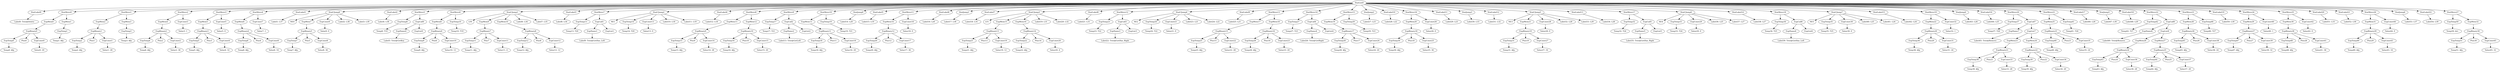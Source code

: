 digraph {
	ordering = out;
	ExpMem32 -> ExpBinary30;
	ExpBinary30 -> ExpTemp51;
	ExpBinary30 -> Plus30;
	ExpBinary30 -> ExpConst45;
	ExpTemp50 -> "Temp50: $rv";
	ExpConst44 -> "Value44: 0";
	ExpMem31 -> ExpBinary29;
	ExpConst43 -> "Value43: 16";
	StatLabel21 -> "Label52: L36";
	StatMove25 -> ExpMem30;
	StatMove25 -> ExpConst42;
	ExpMem30 -> ExpBinary28;
	ExpBinary28 -> ExpTemp48;
	ExpBinary28 -> Plus28;
	ExpBinary28 -> ExpConst41;
	ExpTemp48 -> "Temp48: $fp";
	ExpConst40 -> "Value40: 1";
	StatMove24 -> ExpMem29;
	StatMove24 -> ExpConst40;
	ExpMem29 -> ExpBinary27;
	ExpConst39 -> "Value39: 32";
	StatLabel19 -> "Label50: L30";
	ExpConst38 -> "Value38: 24";
	ExpBinary26 -> ExpTemp45;
	ExpBinary26 -> Plus26;
	ExpBinary26 -> ExpConst38;
	ExpConst37 -> "Value37: 20";
	ExpList8 -> ExpMem26;
	ExpList8 -> ExpMem27;
	ExpConst36 -> "Value36: 28";
	ExpTemp43 -> "Temp43: $fp";
	ExpCall8 -> ExpName8;
	ExpCall8 -> ExpList8;
	StatMove22 -> ExpTemp42;
	StatMove22 -> ExpCall8;
	ExpTemp42 -> "Temp42: T27";
	ExpTemp44 -> "Temp44: $fp";
	StatMove11 -> ExpMem14;
	StatMove11 -> ExpConst18;
	StatMove26 -> ExpMem31;
	StatMove26 -> ExpConst44;
	ExpMem11 -> ExpBinary9;
	ExpTemp20 -> "Temp20: $fp";
	StatJump5 -> "Label47: L30";
	StatLabel17 -> "Label46: L26";
	ExpConst8 -> "Value8: 36";
	ExpName0 -> "Label5: Tree@GetKey";
	ExpBinary15 -> ExpTemp25;
	ExpBinary15 -> Plus15;
	ExpBinary15 -> ExpConst22;
	ExpName5 -> "Label35: Tree@GetHas_Right";
	ExpName2 -> "Label13: Tree@GetLeft";
	ExpTemp23 -> "Temp23: T22";
	ExpMem12 -> ExpBinary10;
	StatLabel4 -> "Label12: L18";
	ExpConst19 -> "Value19: 12";
	StatMove12 -> ExpTemp23;
	StatMove12 -> ExpCall3;
	StatJump0 -> "Label14: L20";
	ExpName7 -> "Label45: Tree@Remove";
	ExpTemp15 -> "Temp15: $fp";
	ExpName1 -> "Label9: Tree@GetHas_Left";
	ExpMem24 -> ExpBinary22;
	ExpBinary10 -> ExpTemp16;
	ExpBinary10 -> Plus10;
	ExpBinary10 -> ExpConst15;
	ExpTemp13 -> "Temp13: T20";
	ExpConst35 -> "Value35: 24";
	ExpTemp10 -> "Temp10: T19";
	ExpCall6 -> ExpName6;
	ExpCall6 -> ExpList6;
	ExpConst30 -> "Value30: 0";
	ExpTemp47 -> "Temp47: $fp";
	ExpConst11 -> "Value11: 4";
	ExpTemp11 -> "Temp11: $fp";
	ExpCall3 -> ExpName3;
	ExpCall3 -> ExpList3;
	ExpConst25 -> "Value25: 36";
	ExpMem8 -> ExpBinary6;
	ExpTemp16 -> "Temp16: $fp";
	StatCJump2 -> NE1;
	StatCJump2 -> ExpTemp14;
	StatCJump2 -> ExpConst13;
	StatCJump2 -> "Label10: L18";
	StatCJump2 -> "Label11: L19";
	ExpBinary6 -> ExpTemp9;
	ExpBinary6 -> Plus6;
	ExpBinary6 -> ExpConst10;
	ExpBinary24 -> ExpTemp43;
	ExpBinary24 -> Plus24;
	ExpBinary24 -> ExpConst36;
	ExpBinary9 -> ExpTemp15;
	ExpBinary9 -> Plus9;
	ExpBinary9 -> ExpConst14;
	ExpTemp9 -> "Temp9: $fp";
	ExpCall4 -> ExpName4;
	ExpCall4 -> ExpList4;
	StatJump3 -> "Label30: L33";
	StatMove10 -> ExpMem13;
	StatMove10 -> ExpTemp19;
	ExpMem4 -> ExpBinary2;
	ExpBinary11 -> ExpTemp18;
	ExpBinary11 -> Plus11;
	ExpBinary11 -> ExpConst16;
	StatLabel12 -> "Label31: L32";
	ExpBinary0 -> ExpTemp0;
	ExpBinary0 -> Plus0;
	ExpBinary0 -> ExpConst0;
	ExpTemp17 -> "Temp17: T21";
	ExpConst3 -> "Value3: 1";
	ExpTemp4 -> "Temp4: $fp";
	StatLabel5 -> "Label15: L19";
	StatCJump4 -> NE2;
	StatCJump4 -> ExpTemp24;
	StatCJump4 -> ExpConst21;
	StatCJump4 -> "Label23: L21";
	StatCJump4 -> "Label24: L22";
	ExpMem13 -> ExpBinary11;
	ExpBinary27 -> ExpTemp47;
	ExpBinary27 -> Plus27;
	ExpBinary27 -> ExpConst39;
	StatMove1 -> ExpMem2;
	StatMove1 -> ExpMem3;
	StatCJump0 -> NE0;
	StatCJump0 -> ExpMem7;
	StatCJump0 -> ExpConst9;
	StatCJump0 -> "Label2: L38";
	StatCJump0 -> "Label3: L39";
	ExpConst12 -> "Value12: 12";
	ExpTemp8 -> "Temp8: T19";
	ExpMem15 -> ExpBinary13;
	ExpConst32 -> "Value32: 1";
	ExpConst41 -> "Value41: 36";
	ExpConst1 -> "Value1: 28";
	ExpTemp12 -> "Temp12: $fp";
	ExpTemp14 -> "Temp14: T20";
	StatLabel6 -> "Label16: L20";
	ExpMem2 -> ExpBinary1;
	StatLabel1 -> "Label1: L37";
	StatLabel18 -> "Label48: L29";
	ExpCall0 -> ExpName0;
	ExpCall0 -> ExpList0;
	StatMove7 -> ExpTemp13;
	StatMove7 -> ExpCall1;
	ExpTemp7 -> "Temp7: $fp";
	StatMove19 -> ExpMem22;
	StatMove19 -> ExpConst32;
	ExpTemp0 -> "Temp0: $fp";
	ExpConst15 -> "Value15: 20";
	ExpTemp46 -> "Temp46: T27";
	ExpConst13 -> "Value13: 0";
	ExpMem7 -> ExpBinary5;
	StatLabel3 -> "Label8: L34";
	StatMove15 -> ExpMem19;
	StatMove15 -> ExpTemp29;
	ExpMem16 -> ExpBinary14;
	ExpBinary2 -> ExpTemp4;
	ExpBinary2 -> Plus2;
	ExpBinary2 -> ExpConst2;
	ExpTemp19 -> "Temp19: T21";
	ExpTemp33 -> "Temp33: T24";
	ExpBinary22 -> ExpTemp39;
	ExpBinary22 -> Plus22;
	ExpBinary22 -> ExpConst34;
	ExpMem28 -> ExpBinary26;
	ExpName8 -> "Label49: Tree@Remove";
	StatMove2 -> ExpMem4;
	StatMove2 -> ExpConst3;
	ExpBinary13 -> ExpTemp21;
	ExpBinary13 -> Plus13;
	ExpBinary13 -> ExpConst19;
	StatMove16 -> ExpMem20;
	StatMove16 -> ExpConst26;
	StatList0 -> StatLabel0;
	StatList0 -> StatMove0;
	StatList0 -> StatMove1;
	StatList0 -> StatMove2;
	StatList0 -> StatMove3;
	StatList0 -> StatMove4;
	StatList0 -> StatLabel1;
	StatList0 -> StatCJump0;
	StatList0 -> StatLabel2;
	StatList0 -> StatMove5;
	StatList0 -> StatMove6;
	StatList0 -> StatCJump1;
	StatList0 -> StatLabel3;
	StatList0 -> StatMove7;
	StatList0 -> StatCJump2;
	StatList0 -> StatLabel4;
	StatList0 -> StatMove8;
	StatList0 -> StatMove9;
	StatList0 -> StatMove10;
	StatList0 -> StatJump0;
	StatList0 -> StatLabel5;
	StatList0 -> StatMove11;
	StatList0 -> StatLabel6;
	StatList0 -> StatJump1;
	StatList0 -> StatLabel7;
	StatList0 -> StatCJump3;
	StatList0 -> StatLabel8;
	StatList0 -> StatMove12;
	StatList0 -> StatCJump4;
	StatList0 -> StatLabel9;
	StatList0 -> StatMove13;
	StatList0 -> StatMove14;
	StatList0 -> StatMove15;
	StatList0 -> StatJump2;
	StatList0 -> StatLabel10;
	StatList0 -> StatMove16;
	StatList0 -> StatLabel11;
	StatList0 -> StatJump3;
	StatList0 -> StatLabel12;
	StatList0 -> StatCJump5;
	StatList0 -> StatLabel13;
	StatList0 -> StatMove17;
	StatList0 -> StatCJump6;
	StatList0 -> StatLabel14;
	StatList0 -> StatMove18;
	StatList0 -> StatCJump7;
	StatList0 -> StatLabel15;
	StatList0 -> StatMove19;
	StatList0 -> StatJump4;
	StatList0 -> StatLabel16;
	StatList0 -> StatMove20;
	StatList0 -> StatMove21;
	StatList0 -> StatLabel17;
	StatList0 -> StatJump5;
	StatList0 -> StatLabel18;
	StatList0 -> StatMove22;
	StatList0 -> StatMove23;
	StatList0 -> StatLabel19;
	StatList0 -> StatMove24;
	StatList0 -> StatMove25;
	StatList0 -> StatLabel20;
	StatList0 -> StatLabel21;
	StatList0 -> StatMove26;
	StatList0 -> StatJump6;
	StatList0 -> StatLabel22;
	StatList0 -> StatMove27;
	ExpBinary23 -> ExpTemp40;
	ExpBinary23 -> Plus23;
	ExpBinary23 -> ExpConst35;
	ExpTemp2 -> "Temp2: $fp";
	StatLabel11 -> "Label29: L23";
	ExpMem3 -> ExpTemp3;
	ExpConst17 -> "Value17: 36";
	ExpBinary1 -> ExpTemp2;
	ExpBinary1 -> Plus1;
	ExpBinary1 -> ExpConst1;
	ExpConst10 -> "Value10: 12";
	ExpMem26 -> ExpBinary24;
	StatLabel16 -> "Label44: L25";
	StatMove9 -> ExpTemp17;
	StatMove9 -> ExpCall2;
	StatMove4 -> ExpMem6;
	StatMove4 -> ExpConst7;
	StatLabel2 -> "Label4: L38";
	StatJump6 -> "Label53: L37";
	StatMove5 -> ExpTemp8;
	StatMove5 -> ExpCall0;
	ExpConst14 -> "Value14: 28";
	ExpConst9 -> "Value9: 0";
	ExpTemp1 -> "Temp1: $fp";
	ExpBinary4 -> ExpTemp6;
	ExpBinary4 -> Plus4;
	ExpBinary4 -> ExpConst6;
	StatMove23 -> ExpMem28;
	StatMove23 -> ExpTemp46;
	ExpTemp35 -> "Temp35: T25";
	ExpTemp5 -> "Temp5: $fp";
	ExpBinary17 -> ExpTemp28;
	ExpBinary17 -> Plus17;
	ExpBinary17 -> ExpConst24;
	ExpCall2 -> ExpName2;
	ExpCall2 -> ExpList2;
	ExpConst2 -> "Value2: 36";
	ExpConst18 -> "Value18: 0";
	ExpConst26 -> "Value26: 0";
	ExpBinary8 -> ExpTemp12;
	ExpBinary8 -> Plus8;
	ExpBinary8 -> ExpConst12;
	ExpConst5 -> "Value5: 0";
	ExpConst23 -> "Value23: 20";
	ExpMem21 -> ExpBinary19;
	ExpTemp39 -> "Temp39: $fp";
	StatMove3 -> ExpMem5;
	StatMove3 -> ExpConst5;
	StatLabel0 -> "Label0: Tree@Delete";
	ExpConst24 -> "Value24: 20";
	ExpBinary12 -> ExpTemp20;
	ExpBinary12 -> Plus12;
	ExpBinary12 -> ExpConst17;
	StatMove6 -> ExpMem8;
	StatMove6 -> ExpTemp10;
	ExpConst0 -> "Value0: 20";
	ExpMem1 -> ExpTemp1;
	ExpConst31 -> "Value31: 24";
	ExpMem9 -> ExpBinary7;
	ExpConst6 -> "Value6: 16";
	ExpConst16 -> "Value16: 20";
	ExpMem6 -> ExpBinary4;
	ExpConst4 -> "Value4: 32";
	ExpBinary7 -> ExpTemp11;
	ExpBinary7 -> Plus7;
	ExpBinary7 -> ExpConst11;
	ExpBinary5 -> ExpTemp7;
	ExpBinary5 -> Plus5;
	ExpBinary5 -> ExpConst8;
	ExpMem14 -> ExpBinary12;
	StatJump1 -> "Label17: L36";
	ExpConst7 -> "Value7: 1";
	ExpTemp21 -> "Temp21: $fp";
	StatMove27 -> ExpTemp50;
	StatMove27 -> ExpMem32;
	ExpTemp22 -> "Temp22: $fp";
	StatMove0 -> ExpMem0;
	StatMove0 -> ExpMem1;
	ExpBinary14 -> ExpTemp22;
	ExpBinary14 -> Plus14;
	ExpBinary14 -> ExpConst20;
	ExpConst20 -> "Value20: 4";
	ExpName3 -> "Label22: Tree@GetHas_Right";
	ExpList7 -> ExpMem23;
	ExpList7 -> ExpMem24;
	ExpTemp31 -> "Temp31: $fp";
	ExpTemp24 -> "Temp24: T22";
	ExpConst29 -> "Value29: 0";
	ExpBinary29 -> ExpTemp49;
	ExpBinary29 -> Plus29;
	ExpBinary29 -> ExpConst43;
	StatLabel9 -> "Label25: L21";
	ExpTemp25 -> "Temp25: $fp";
	ExpConst22 -> "Value22: 28";
	ExpConst45 -> "Value45: 32";
	ExpBinary3 -> ExpTemp5;
	ExpBinary3 -> Plus3;
	ExpBinary3 -> ExpConst4;
	ExpTemp40 -> "Temp40: $fp";
	ExpMem17 -> ExpBinary15;
	StatMove13 -> ExpMem17;
	StatMove13 -> ExpMem18;
	ExpTemp26 -> "Temp26: $fp";
	ExpTemp41 -> "Temp41: T26";
	ExpBinary16 -> ExpTemp26;
	ExpBinary16 -> Plus16;
	ExpBinary16 -> ExpConst23;
	ExpTemp18 -> "Temp18: $fp";
	ExpConst28 -> "Value28: 0";
	ExpMem18 -> ExpBinary16;
	ExpTemp27 -> "Temp27: T23";
	StatMove14 -> ExpTemp27;
	StatMove14 -> ExpCall4;
	ExpCall7 -> ExpName7;
	ExpCall7 -> ExpList7;
	ExpName4 -> "Label26: Tree@GetRight";
	ExpTemp29 -> "Temp29: T23";
	ExpTemp51 -> "Temp51: $fp";
	StatCJump7 -> NE5;
	StatCJump7 -> ExpTemp35;
	StatCJump7 -> ExpConst30;
	StatCJump7 -> "Label40: L25";
	StatCJump7 -> "Label41: L24";
	StatJump2 -> "Label27: L23";
	StatLabel10 -> "Label28: L22";
	ExpTemp30 -> "Temp30: $fp";
	ExpTemp3 -> "Temp3: $fp";
	ExpTemp6 -> "Temp6: $fp";
	StatLabel8 -> "Label21: L31";
	ExpBinary18 -> ExpTemp30;
	ExpBinary18 -> Plus18;
	ExpBinary18 -> ExpConst25;
	ExpMem20 -> ExpBinary18;
	StatLabel20 -> "Label51: L33";
	ExpCall1 -> ExpName1;
	ExpCall1 -> ExpList1;
	ExpMem19 -> ExpBinary17;
	StatCJump5 -> NE3;
	StatCJump5 -> ExpMem21;
	StatCJump5 -> ExpConst28;
	StatCJump5 -> "Label32: L28";
	StatCJump5 -> "Label33: L29";
	StatLabel7 -> "Label18: L35";
	ExpTemp34 -> "Temp34: T25";
	StatLabel22 -> "Label54: L39";
	ExpBinary19 -> ExpTemp31;
	ExpBinary19 -> Plus19;
	ExpBinary19 -> ExpConst27;
	ExpConst27 -> "Value27: 16";
	StatLabel13 -> "Label34: L28";
	ExpTemp32 -> "Temp32: T24";
	ExpConst42 -> "Value42: 0";
	StatMove17 -> ExpTemp32;
	StatMove17 -> ExpCall5;
	ExpCall5 -> ExpName5;
	ExpCall5 -> ExpList5;
	StatCJump6 -> NE4;
	StatCJump6 -> ExpTemp33;
	StatCJump6 -> ExpConst29;
	StatCJump6 -> "Label36: L25";
	StatCJump6 -> "Label37: L27";
	StatCJump3 -> LT1;
	StatCJump3 -> ExpMem15;
	StatCJump3 -> ExpMem16;
	StatCJump3 -> "Label19: L31";
	StatCJump3 -> "Label20: L32";
	ExpBinary21 -> ExpTemp38;
	ExpBinary21 -> Plus21;
	ExpBinary21 -> ExpConst33;
	StatLabel14 -> "Label38: L27";
	ExpMem0 -> ExpBinary0;
	ExpTemp36 -> "Temp36: $fp";
	StatMove18 -> ExpTemp34;
	StatMove18 -> ExpCall6;
	ExpTemp45 -> "Temp45: $fp";
	StatLabel15 -> "Label42: L24";
	ExpMem27 -> ExpBinary25;
	StatMove21 -> ExpMem25;
	StatMove21 -> ExpTemp41;
	ExpTemp28 -> "Temp28: $fp";
	StatMove8 -> ExpMem11;
	StatMove8 -> ExpMem12;
	ExpBinary20 -> ExpTemp36;
	ExpBinary20 -> Plus20;
	ExpBinary20 -> ExpConst31;
	ExpMem5 -> ExpBinary3;
	ExpMem22 -> ExpBinary20;
	ExpMem10 -> ExpBinary8;
	StatJump4 -> "Label43: L26";
	ExpTemp37 -> "Temp37: T26";
	StatMove20 -> ExpTemp37;
	StatMove20 -> ExpCall7;
	ExpName6 -> "Label39: Tree@GetHas_Left";
	ExpTemp38 -> "Temp38: $fp";
	ExpTemp49 -> "Temp49: $fp";
	ExpConst21 -> "Value21: 0";
	ExpConst33 -> "Value33: 28";
	ExpBinary25 -> ExpTemp44;
	ExpBinary25 -> Plus25;
	ExpBinary25 -> ExpConst37;
	ExpMem23 -> ExpBinary21;
	StatCJump1 -> LT0;
	StatCJump1 -> ExpMem9;
	StatCJump1 -> ExpMem10;
	StatCJump1 -> "Label6: L34";
	StatCJump1 -> "Label7: L35";
	ExpConst34 -> "Value34: 20";
	ExpMem25 -> ExpBinary23;
}

